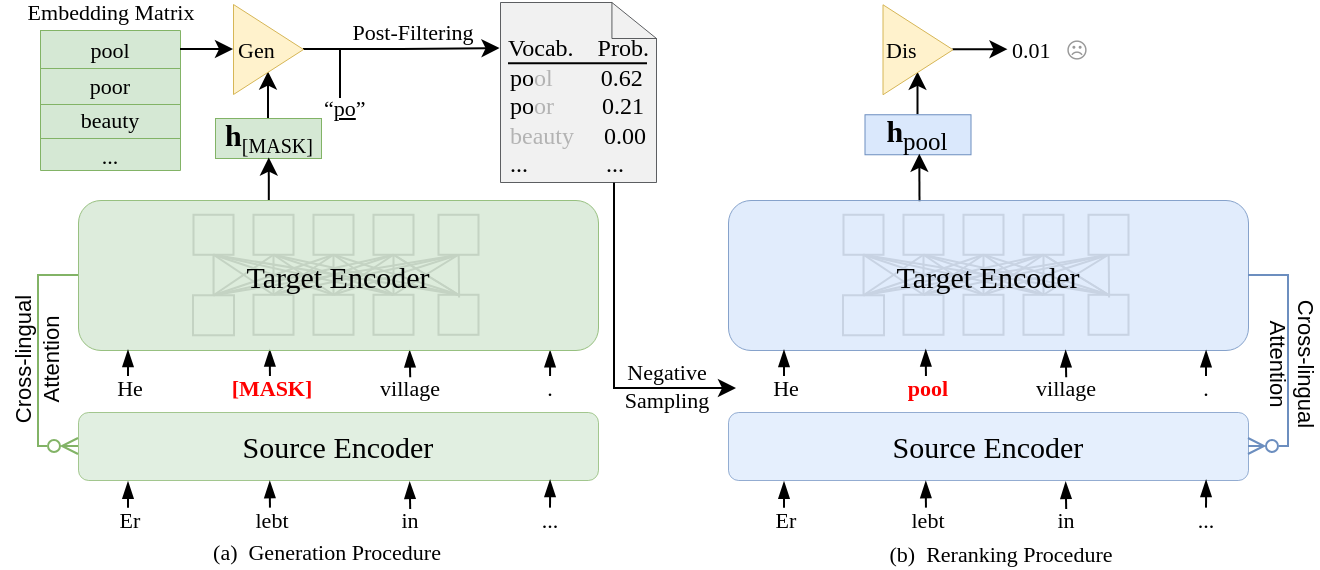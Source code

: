 <mxfile version="20.4.0" type="github">
  <diagram id="ADD6Pf1-iYHw3PYcDzVL" name="第 1 页">
    <mxGraphModel dx="1913" dy="-569" grid="1" gridSize="10" guides="1" tooltips="1" connect="1" arrows="1" fold="1" page="1" pageScale="1" pageWidth="827" pageHeight="1169" math="0" shadow="0">
      <root>
        <mxCell id="0" />
        <mxCell id="1" parent="0" />
        <mxCell id="jL-DoHjZgoJ6Cv4gA63--1" value="&lt;font style=&quot;font-size: 11px;&quot;&gt;He&lt;/font&gt;" style="rounded=0;whiteSpace=wrap;html=1;fontFamily=Times New Roman;fontSize=11;strokeColor=none;spacingBottom=-10;spacing=-10;spacingTop=-10;" vertex="1" parent="1">
          <mxGeometry x="-791" y="1360" width="50" height="12" as="geometry" />
        </mxCell>
        <mxCell id="jL-DoHjZgoJ6Cv4gA63--2" style="edgeStyle=orthogonalEdgeStyle;rounded=0;orthogonalLoop=1;jettySize=auto;html=1;entryX=0.365;entryY=0.995;entryDx=0;entryDy=0;entryPerimeter=0;fontFamily=Times New Roman;endArrow=blockThin;endFill=1;" edge="1" parent="1">
          <mxGeometry relative="1" as="geometry">
            <mxPoint x="-696" y="1367" as="sourcePoint" />
            <mxPoint x="-696.1" y="1346.76" as="targetPoint" />
          </mxGeometry>
        </mxCell>
        <mxCell id="jL-DoHjZgoJ6Cv4gA63--3" style="edgeStyle=orthogonalEdgeStyle;rounded=0;orthogonalLoop=1;jettySize=auto;html=1;entryX=0.634;entryY=1.003;entryDx=0;entryDy=0;entryPerimeter=0;exitX=0.502;exitY=0.053;exitDx=0;exitDy=0;exitPerimeter=0;fontFamily=Times New Roman;endArrow=blockThin;endFill=1;" edge="1" parent="1" source="jL-DoHjZgoJ6Cv4gA63--28">
          <mxGeometry relative="1" as="geometry">
            <mxPoint x="-626" y="1367" as="sourcePoint" />
            <mxPoint x="-626.16" y="1347.144" as="targetPoint" />
          </mxGeometry>
        </mxCell>
        <mxCell id="jL-DoHjZgoJ6Cv4gA63--4" style="edgeStyle=orthogonalEdgeStyle;rounded=0;orthogonalLoop=1;jettySize=auto;html=1;entryX=0.904;entryY=0.983;entryDx=0;entryDy=0;entryPerimeter=0;fontFamily=Times New Roman;endArrow=blockThin;endFill=1;" edge="1" parent="1">
          <mxGeometry relative="1" as="geometry">
            <mxPoint x="-556" y="1368" as="sourcePoint" />
            <mxPoint x="-555.96" y="1347.184" as="targetPoint" />
          </mxGeometry>
        </mxCell>
        <mxCell id="jL-DoHjZgoJ6Cv4gA63--5" style="edgeStyle=orthogonalEdgeStyle;rounded=0;orthogonalLoop=1;jettySize=auto;html=1;exitX=0.5;exitY=0;exitDx=0;exitDy=0;entryX=0.5;entryY=1;entryDx=0;entryDy=0;strokeWidth=1;fontSize=18;fontFamily=Times New Roman;" edge="1" parent="1" source="jL-DoHjZgoJ6Cv4gA63--6" target="jL-DoHjZgoJ6Cv4gA63--17">
          <mxGeometry relative="1" as="geometry">
            <mxPoint x="-695" y="1181" as="targetPoint" />
          </mxGeometry>
        </mxCell>
        <mxCell id="jL-DoHjZgoJ6Cv4gA63--6" value="&lt;b style=&quot;&quot;&gt;&lt;font style=&quot;font-size: 15px;&quot;&gt;h&lt;/font&gt;&lt;/b&gt;&lt;font style=&quot;font-size: 12px;&quot;&gt;&lt;sub&gt;[MASK]&lt;/sub&gt;&lt;/font&gt;" style="rounded=0;whiteSpace=wrap;html=1;fontSize=11;fillColor=#d5e8d4;strokeColor=#82b366;fontFamily=Times New Roman;strokeWidth=0.5;" vertex="1" parent="1">
          <mxGeometry x="-723.5" y="1231" width="53" height="20" as="geometry" />
        </mxCell>
        <mxCell id="jL-DoHjZgoJ6Cv4gA63--7" value="" style="shape=table;startSize=0;container=1;collapsible=0;childLayout=tableLayout;rounded=0;fillStyle=auto;strokeColor=#82b366;strokeWidth=0.5;fontSize=11;fillColor=#d5e8d4;fontFamily=Times New Roman;" vertex="1" parent="1">
          <mxGeometry x="-811" y="1187" width="70" height="70" as="geometry" />
        </mxCell>
        <mxCell id="jL-DoHjZgoJ6Cv4gA63--8" value="" style="shape=tableRow;horizontal=0;startSize=0;swimlaneHead=0;swimlaneBody=0;top=0;left=0;bottom=0;right=0;collapsible=0;dropTarget=0;fillColor=none;points=[[0,0.5],[1,0.5]];portConstraint=eastwest;rounded=0;fillStyle=auto;strokeColor=#000000;strokeWidth=1;fontSize=11;fontFamily=Times New Roman;" vertex="1" parent="jL-DoHjZgoJ6Cv4gA63--7">
          <mxGeometry width="70" height="19" as="geometry" />
        </mxCell>
        <mxCell id="jL-DoHjZgoJ6Cv4gA63--9" value="&lt;font style=&quot;font-size: 11px;&quot;&gt;pool&lt;/font&gt;" style="shape=partialRectangle;html=1;whiteSpace=wrap;connectable=0;overflow=hidden;fillColor=none;top=0;left=0;bottom=0;right=0;pointerEvents=1;rounded=0;fillStyle=auto;strokeColor=#000000;strokeWidth=1;fontSize=11;fontFamily=Times New Roman;" vertex="1" parent="jL-DoHjZgoJ6Cv4gA63--8">
          <mxGeometry width="70" height="19" as="geometry">
            <mxRectangle width="70" height="19" as="alternateBounds" />
          </mxGeometry>
        </mxCell>
        <mxCell id="jL-DoHjZgoJ6Cv4gA63--10" style="shape=tableRow;horizontal=0;startSize=0;swimlaneHead=0;swimlaneBody=0;top=0;left=0;bottom=0;right=0;collapsible=0;dropTarget=0;fillColor=none;points=[[0,0.5],[1,0.5]];portConstraint=eastwest;rounded=0;fillStyle=auto;strokeColor=#000000;strokeWidth=1;fontSize=11;fontFamily=Times New Roman;" vertex="1" parent="jL-DoHjZgoJ6Cv4gA63--7">
          <mxGeometry y="19" width="70" height="18" as="geometry" />
        </mxCell>
        <mxCell id="jL-DoHjZgoJ6Cv4gA63--11" value="poor" style="shape=partialRectangle;html=1;whiteSpace=wrap;connectable=0;overflow=hidden;fillColor=none;top=0;left=0;bottom=0;right=0;pointerEvents=1;rounded=0;fillStyle=auto;strokeColor=#000000;strokeWidth=1;fontSize=11;fontFamily=Times New Roman;" vertex="1" parent="jL-DoHjZgoJ6Cv4gA63--10">
          <mxGeometry width="70" height="18" as="geometry">
            <mxRectangle width="70" height="18" as="alternateBounds" />
          </mxGeometry>
        </mxCell>
        <mxCell id="jL-DoHjZgoJ6Cv4gA63--12" value="" style="shape=tableRow;horizontal=0;startSize=0;swimlaneHead=0;swimlaneBody=0;top=0;left=0;bottom=0;right=0;collapsible=0;dropTarget=0;fillColor=none;points=[[0,0.5],[1,0.5]];portConstraint=eastwest;rounded=0;fillStyle=auto;strokeColor=#000000;strokeWidth=1;fontSize=11;fontFamily=Times New Roman;" vertex="1" parent="jL-DoHjZgoJ6Cv4gA63--7">
          <mxGeometry y="37" width="70" height="17" as="geometry" />
        </mxCell>
        <mxCell id="jL-DoHjZgoJ6Cv4gA63--13" value="beauty" style="shape=partialRectangle;html=1;whiteSpace=wrap;connectable=0;overflow=hidden;fillColor=none;top=0;left=0;bottom=0;right=0;pointerEvents=1;rounded=0;fillStyle=auto;strokeColor=#000000;strokeWidth=0.5;fontSize=11;fontFamily=Times New Roman;verticalAlign=bottom;" vertex="1" parent="jL-DoHjZgoJ6Cv4gA63--12">
          <mxGeometry width="70" height="17" as="geometry">
            <mxRectangle width="70" height="17" as="alternateBounds" />
          </mxGeometry>
        </mxCell>
        <mxCell id="jL-DoHjZgoJ6Cv4gA63--14" value="" style="shape=tableRow;horizontal=0;startSize=0;swimlaneHead=0;swimlaneBody=0;top=0;left=0;bottom=0;right=0;collapsible=0;dropTarget=0;fillColor=none;points=[[0,0.5],[1,0.5]];portConstraint=eastwest;rounded=0;fillStyle=auto;strokeColor=#000000;strokeWidth=1;fontSize=11;fontFamily=Times New Roman;" vertex="1" parent="jL-DoHjZgoJ6Cv4gA63--7">
          <mxGeometry y="54" width="70" height="16" as="geometry" />
        </mxCell>
        <mxCell id="jL-DoHjZgoJ6Cv4gA63--15" value="..." style="shape=partialRectangle;html=1;whiteSpace=wrap;connectable=0;overflow=hidden;fillColor=none;top=0;left=0;bottom=0;right=0;pointerEvents=1;rounded=0;fillStyle=auto;strokeColor=#000000;strokeWidth=1;fontSize=11;fontFamily=Times New Roman;" vertex="1" parent="jL-DoHjZgoJ6Cv4gA63--14">
          <mxGeometry width="70" height="16" as="geometry">
            <mxRectangle width="70" height="16" as="alternateBounds" />
          </mxGeometry>
        </mxCell>
        <mxCell id="jL-DoHjZgoJ6Cv4gA63--16" style="edgeStyle=orthogonalEdgeStyle;rounded=0;orthogonalLoop=1;jettySize=auto;html=1;strokeColor=#000000;strokeWidth=1;fontFamily=Times New Roman;fontSize=12;fontColor=#EA6B66;exitX=1;exitY=0.5;exitDx=0;exitDy=0;entryX=-0.003;entryY=0.256;entryDx=0;entryDy=0;entryPerimeter=0;" edge="1" parent="1" source="jL-DoHjZgoJ6Cv4gA63--17" target="jL-DoHjZgoJ6Cv4gA63--127">
          <mxGeometry relative="1" as="geometry">
            <mxPoint x="-651.72" y="1193.082" as="targetPoint" />
            <mxPoint x="-679.519" y="1197.512" as="sourcePoint" />
          </mxGeometry>
        </mxCell>
        <mxCell id="jL-DoHjZgoJ6Cv4gA63--17" value="Gen" style="triangle;whiteSpace=wrap;html=1;rounded=0;labelBackgroundColor=none;fillStyle=auto;strokeColor=#d6b656;strokeWidth=0.5;fontSize=11;fillColor=#fff2cc;align=left;fontFamily=Times New Roman;" vertex="1" parent="1">
          <mxGeometry x="-714.5" y="1174" width="35" height="45" as="geometry" />
        </mxCell>
        <mxCell id="jL-DoHjZgoJ6Cv4gA63--18" style="edgeStyle=orthogonalEdgeStyle;rounded=0;orthogonalLoop=1;jettySize=auto;html=1;entryX=0;entryY=0.5;entryDx=0;entryDy=0;strokeColor=#000000;strokeWidth=1;fontFamily=Times New Roman;fontSize=12;fontColor=#EA6B66;" edge="1" parent="1" source="jL-DoHjZgoJ6Cv4gA63--8" target="jL-DoHjZgoJ6Cv4gA63--17">
          <mxGeometry relative="1" as="geometry" />
        </mxCell>
        <mxCell id="jL-DoHjZgoJ6Cv4gA63--19" style="edgeStyle=orthogonalEdgeStyle;rounded=0;orthogonalLoop=1;jettySize=auto;html=1;exitX=0.5;exitY=0;exitDx=0;exitDy=0;entryX=0.5;entryY=1;entryDx=0;entryDy=0;strokeWidth=1;fontSize=18;fontFamily=Times New Roman;" edge="1" parent="1" source="jL-DoHjZgoJ6Cv4gA63--20" target="jL-DoHjZgoJ6Cv4gA63--23">
          <mxGeometry relative="1" as="geometry">
            <mxPoint x="-372.25" y="1177.13" as="targetPoint" />
          </mxGeometry>
        </mxCell>
        <mxCell id="jL-DoHjZgoJ6Cv4gA63--20" value="&lt;font style=&quot;font-size: 15px;&quot;&gt;&lt;b&gt;h&lt;/b&gt;&lt;sub style=&quot;&quot;&gt;pool&lt;/sub&gt;&lt;/font&gt;" style="rounded=0;whiteSpace=wrap;html=1;fontSize=11;fillColor=#dae8fc;strokeColor=#6c8ebf;fontFamily=Times New Roman;strokeWidth=0.5;" vertex="1" parent="1">
          <mxGeometry x="-398.75" y="1229.13" width="53" height="20" as="geometry" />
        </mxCell>
        <mxCell id="jL-DoHjZgoJ6Cv4gA63--21" style="edgeStyle=orthogonalEdgeStyle;rounded=0;orthogonalLoop=1;jettySize=auto;html=1;entryX=0.297;entryY=0.993;entryDx=0;entryDy=0;entryPerimeter=0;strokeColor=#000000;strokeWidth=1;fontFamily=Times New Roman;fontSize=12;fontColor=#EA6B66;exitX=0.5;exitY=0;exitDx=0;exitDy=0;" edge="1" parent="1">
          <mxGeometry relative="1" as="geometry">
            <mxPoint x="-371.25" y="1272.88" as="sourcePoint" />
            <mxPoint x="-371.35" y="1248.884" as="targetPoint" />
          </mxGeometry>
        </mxCell>
        <mxCell id="jL-DoHjZgoJ6Cv4gA63--22" style="edgeStyle=orthogonalEdgeStyle;rounded=0;orthogonalLoop=1;jettySize=auto;html=1;strokeColor=#000000;strokeWidth=1;fontFamily=Times New Roman;fontSize=11;fontColor=#000000;" edge="1" parent="1" source="jL-DoHjZgoJ6Cv4gA63--23" target="jL-DoHjZgoJ6Cv4gA63--24">
          <mxGeometry relative="1" as="geometry" />
        </mxCell>
        <mxCell id="jL-DoHjZgoJ6Cv4gA63--23" value="Dis" style="triangle;whiteSpace=wrap;html=1;rounded=0;labelBackgroundColor=none;fillStyle=auto;strokeColor=#d6b656;strokeWidth=0.5;fontSize=11;fillColor=#fff2cc;align=left;fontFamily=Times New Roman;" vertex="1" parent="1">
          <mxGeometry x="-389.75" y="1174.13" width="35" height="45" as="geometry" />
        </mxCell>
        <mxCell id="jL-DoHjZgoJ6Cv4gA63--24" value="0.01" style="text;html=1;align=left;verticalAlign=middle;resizable=0;points=[];autosize=1;strokeColor=none;fillColor=none;fontSize=11;fontFamily=Times New Roman;fontColor=#000000;" vertex="1" parent="1">
          <mxGeometry x="-327.25" y="1181.63" width="40" height="30" as="geometry" />
        </mxCell>
        <mxCell id="jL-DoHjZgoJ6Cv4gA63--25" value="&lt;span style=&quot;font-size: 11px;&quot;&gt;☹️&lt;/span&gt;" style="text;html=1;align=center;verticalAlign=middle;resizable=0;points=[];autosize=1;strokeColor=none;fillColor=none;fontSize=18;fontColor=#999999;fontFamily=Times New Roman;" vertex="1" parent="1">
          <mxGeometry x="-313.25" y="1174.63" width="40" height="40" as="geometry" />
        </mxCell>
        <mxCell id="jL-DoHjZgoJ6Cv4gA63--26" value="" style="group;fontFamily=Times New Roman;" vertex="1" connectable="0" parent="1">
          <mxGeometry x="-792" y="1350.82" width="260" height="75" as="geometry" />
        </mxCell>
        <mxCell id="jL-DoHjZgoJ6Cv4gA63--27" value="&lt;font color=&quot;#ff0000&quot; style=&quot;font-size: 11px;&quot;&gt;[MASK]&lt;/font&gt;" style="rounded=0;whiteSpace=wrap;html=1;fontFamily=Times New Roman;fontSize=11;strokeColor=none;spacingBottom=-10;spacing=-10;spacingTop=-10;fontStyle=1" vertex="1" parent="1">
          <mxGeometry x="-720.5" y="1360" width="50" height="12" as="geometry" />
        </mxCell>
        <mxCell id="jL-DoHjZgoJ6Cv4gA63--28" value="&lt;font style=&quot;font-size: 11px;&quot;&gt;village&lt;/font&gt;" style="rounded=0;whiteSpace=wrap;html=1;fontFamily=Times New Roman;fontSize=11;strokeColor=none;spacingBottom=-10;spacing=-10;spacingTop=-10;fillColor=none;" vertex="1" parent="1">
          <mxGeometry x="-651" y="1360" width="50" height="12" as="geometry" />
        </mxCell>
        <mxCell id="jL-DoHjZgoJ6Cv4gA63--29" value="&lt;font style=&quot;font-size: 11px;&quot;&gt;.&lt;/font&gt;" style="rounded=0;whiteSpace=wrap;html=1;fontFamily=Times New Roman;fontSize=11;strokeColor=none;spacingBottom=-10;spacing=-10;spacingTop=-10;" vertex="1" parent="1">
          <mxGeometry x="-581" y="1360" width="50" height="12" as="geometry" />
        </mxCell>
        <mxCell id="jL-DoHjZgoJ6Cv4gA63--30" value="" style="group;fontFamily=Times New Roman;" vertex="1" connectable="0" parent="1">
          <mxGeometry x="-792" y="1272" width="260" height="94" as="geometry" />
        </mxCell>
        <mxCell id="jL-DoHjZgoJ6Cv4gA63--31" value="" style="group;fontFamily=Times New Roman;" vertex="1" connectable="0" parent="jL-DoHjZgoJ6Cv4gA63--30">
          <mxGeometry x="57.5" y="7.38" width="201.38" height="67.62" as="geometry" />
        </mxCell>
        <mxCell id="jL-DoHjZgoJ6Cv4gA63--32" value="" style="group;rotation=-90;fontFamily=Times New Roman;" vertex="1" connectable="0" parent="jL-DoHjZgoJ6Cv4gA63--31">
          <mxGeometry x="25.25" y="-25" width="60" height="110.5" as="geometry" />
        </mxCell>
        <mxCell id="jL-DoHjZgoJ6Cv4gA63--33" value="" style="rounded=0;whiteSpace=wrap;html=1;fontFamily=Times New Roman;fontSize=2;strokeColor=#808080;rotation=-90;" vertex="1" parent="jL-DoHjZgoJ6Cv4gA63--32">
          <mxGeometry x="-25" y="65" width="20" height="20.5" as="geometry" />
        </mxCell>
        <mxCell id="jL-DoHjZgoJ6Cv4gA63--34" style="edgeStyle=none;rounded=0;orthogonalLoop=1;jettySize=auto;html=1;exitX=1;exitY=0.5;exitDx=0;exitDy=0;fontFamily=Times New Roman;fontSize=2;endArrow=none;endFill=0;strokeColor=#808080;" edge="1" parent="jL-DoHjZgoJ6Cv4gA63--32" source="jL-DoHjZgoJ6Cv4gA63--35">
          <mxGeometry relative="1" as="geometry">
            <mxPoint x="45" y="45" as="targetPoint" />
          </mxGeometry>
        </mxCell>
        <mxCell id="jL-DoHjZgoJ6Cv4gA63--35" value="" style="rounded=0;whiteSpace=wrap;html=1;fontFamily=Times New Roman;fontSize=2;strokeColor=#808080;rotation=-90;" vertex="1" parent="jL-DoHjZgoJ6Cv4gA63--32">
          <mxGeometry x="5" y="65" width="20" height="20" as="geometry" />
        </mxCell>
        <mxCell id="jL-DoHjZgoJ6Cv4gA63--36" value="" style="rounded=0;whiteSpace=wrap;html=1;fontFamily=Times New Roman;fontSize=2;strokeColor=#808080;rotation=-90;" vertex="1" parent="jL-DoHjZgoJ6Cv4gA63--32">
          <mxGeometry x="35" y="65" width="20" height="20" as="geometry" />
        </mxCell>
        <mxCell id="jL-DoHjZgoJ6Cv4gA63--37" value="" style="rounded=0;whiteSpace=wrap;html=1;fontFamily=Times New Roman;fontSize=2;strokeColor=#808080;rotation=-90;" vertex="1" parent="jL-DoHjZgoJ6Cv4gA63--32">
          <mxGeometry x="65" y="65" width="20" height="20" as="geometry" />
        </mxCell>
        <mxCell id="jL-DoHjZgoJ6Cv4gA63--38" value="" style="rounded=0;whiteSpace=wrap;html=1;fontFamily=Times New Roman;fontSize=2;strokeColor=#808080;rotation=-90;" vertex="1" parent="jL-DoHjZgoJ6Cv4gA63--32">
          <mxGeometry x="-25" y="25" width="20" height="20" as="geometry" />
        </mxCell>
        <mxCell id="jL-DoHjZgoJ6Cv4gA63--39" style="edgeStyle=orthogonalEdgeStyle;rounded=0;orthogonalLoop=1;jettySize=auto;html=1;entryX=0;entryY=0.5;entryDx=0;entryDy=0;fontFamily=Times New Roman;fontSize=2;endArrow=none;endFill=0;strokeColor=#808080;" edge="1" parent="jL-DoHjZgoJ6Cv4gA63--32" source="jL-DoHjZgoJ6Cv4gA63--33" target="jL-DoHjZgoJ6Cv4gA63--38">
          <mxGeometry relative="1" as="geometry" />
        </mxCell>
        <mxCell id="jL-DoHjZgoJ6Cv4gA63--40" style="edgeStyle=none;rounded=0;orthogonalLoop=1;jettySize=auto;html=1;exitX=1;exitY=0.5;exitDx=0;exitDy=0;entryX=0;entryY=0.5;entryDx=0;entryDy=0;fontFamily=Times New Roman;fontSize=2;endArrow=none;endFill=0;strokeColor=#808080;" edge="1" parent="jL-DoHjZgoJ6Cv4gA63--32" source="jL-DoHjZgoJ6Cv4gA63--35" target="jL-DoHjZgoJ6Cv4gA63--38">
          <mxGeometry relative="1" as="geometry" />
        </mxCell>
        <mxCell id="jL-DoHjZgoJ6Cv4gA63--41" style="edgeStyle=none;rounded=0;orthogonalLoop=1;jettySize=auto;html=1;exitX=1;exitY=0.5;exitDx=0;exitDy=0;entryX=0;entryY=0.5;entryDx=0;entryDy=0;fontFamily=Times New Roman;fontSize=2;endArrow=none;endFill=0;strokeColor=#808080;" edge="1" parent="jL-DoHjZgoJ6Cv4gA63--32" source="jL-DoHjZgoJ6Cv4gA63--36" target="jL-DoHjZgoJ6Cv4gA63--38">
          <mxGeometry relative="1" as="geometry" />
        </mxCell>
        <mxCell id="jL-DoHjZgoJ6Cv4gA63--42" style="edgeStyle=none;rounded=0;orthogonalLoop=1;jettySize=auto;html=1;exitX=1;exitY=0.5;exitDx=0;exitDy=0;entryX=0;entryY=0.5;entryDx=0;entryDy=0;fontFamily=Times New Roman;fontSize=2;endArrow=none;endFill=0;strokeColor=#808080;" edge="1" parent="jL-DoHjZgoJ6Cv4gA63--32" source="jL-DoHjZgoJ6Cv4gA63--37" target="jL-DoHjZgoJ6Cv4gA63--38">
          <mxGeometry relative="1" as="geometry" />
        </mxCell>
        <mxCell id="jL-DoHjZgoJ6Cv4gA63--43" value="" style="rounded=0;whiteSpace=wrap;html=1;fontFamily=Times New Roman;fontSize=2;strokeColor=#808080;rotation=-90;" vertex="1" parent="jL-DoHjZgoJ6Cv4gA63--32">
          <mxGeometry x="5" y="25" width="20" height="20" as="geometry" />
        </mxCell>
        <mxCell id="jL-DoHjZgoJ6Cv4gA63--44" style="edgeStyle=none;rounded=0;orthogonalLoop=1;jettySize=auto;html=1;entryX=0;entryY=0.5;entryDx=0;entryDy=0;fontFamily=Times New Roman;fontSize=2;endArrow=none;endFill=0;exitX=1;exitY=0.5;exitDx=0;exitDy=0;strokeColor=#808080;" edge="1" parent="jL-DoHjZgoJ6Cv4gA63--32" source="jL-DoHjZgoJ6Cv4gA63--33" target="jL-DoHjZgoJ6Cv4gA63--43">
          <mxGeometry relative="1" as="geometry" />
        </mxCell>
        <mxCell id="jL-DoHjZgoJ6Cv4gA63--45" style="edgeStyle=none;rounded=0;orthogonalLoop=1;jettySize=auto;html=1;exitX=1;exitY=0.5;exitDx=0;exitDy=0;entryX=0;entryY=0.5;entryDx=0;entryDy=0;fontFamily=Times New Roman;fontSize=2;endArrow=none;endFill=0;strokeColor=#808080;" edge="1" parent="jL-DoHjZgoJ6Cv4gA63--32" source="jL-DoHjZgoJ6Cv4gA63--35" target="jL-DoHjZgoJ6Cv4gA63--43">
          <mxGeometry relative="1" as="geometry" />
        </mxCell>
        <mxCell id="jL-DoHjZgoJ6Cv4gA63--46" style="edgeStyle=none;rounded=0;orthogonalLoop=1;jettySize=auto;html=1;exitX=1;exitY=0.5;exitDx=0;exitDy=0;entryX=0;entryY=0.5;entryDx=0;entryDy=0;fontFamily=Times New Roman;fontSize=2;endArrow=none;endFill=0;strokeColor=#808080;" edge="1" parent="jL-DoHjZgoJ6Cv4gA63--32" source="jL-DoHjZgoJ6Cv4gA63--36" target="jL-DoHjZgoJ6Cv4gA63--43">
          <mxGeometry relative="1" as="geometry" />
        </mxCell>
        <mxCell id="jL-DoHjZgoJ6Cv4gA63--47" style="edgeStyle=none;rounded=0;orthogonalLoop=1;jettySize=auto;html=1;exitX=1;exitY=0.5;exitDx=0;exitDy=0;entryX=0;entryY=0.5;entryDx=0;entryDy=0;fontFamily=Times New Roman;fontSize=2;endArrow=none;endFill=0;strokeColor=#808080;" edge="1" parent="jL-DoHjZgoJ6Cv4gA63--32" source="jL-DoHjZgoJ6Cv4gA63--37" target="jL-DoHjZgoJ6Cv4gA63--43">
          <mxGeometry relative="1" as="geometry" />
        </mxCell>
        <mxCell id="jL-DoHjZgoJ6Cv4gA63--48" value="" style="rounded=0;whiteSpace=wrap;html=1;fontFamily=Times New Roman;fontSize=2;strokeColor=#808080;rotation=-90;" vertex="1" parent="jL-DoHjZgoJ6Cv4gA63--32">
          <mxGeometry x="35" y="25" width="20" height="20" as="geometry" />
        </mxCell>
        <mxCell id="jL-DoHjZgoJ6Cv4gA63--49" style="edgeStyle=none;rounded=0;orthogonalLoop=1;jettySize=auto;html=1;entryX=0;entryY=0.5;entryDx=0;entryDy=0;fontFamily=Times New Roman;fontSize=2;endArrow=none;endFill=0;exitX=1;exitY=0.5;exitDx=0;exitDy=0;strokeColor=#808080;" edge="1" parent="jL-DoHjZgoJ6Cv4gA63--32" source="jL-DoHjZgoJ6Cv4gA63--33" target="jL-DoHjZgoJ6Cv4gA63--48">
          <mxGeometry relative="1" as="geometry" />
        </mxCell>
        <mxCell id="jL-DoHjZgoJ6Cv4gA63--50" style="edgeStyle=none;rounded=0;orthogonalLoop=1;jettySize=auto;html=1;exitX=1;exitY=0.5;exitDx=0;exitDy=0;entryX=0;entryY=0.5;entryDx=0;entryDy=0;fontFamily=Times New Roman;fontSize=2;endArrow=none;endFill=0;strokeColor=#808080;" edge="1" parent="jL-DoHjZgoJ6Cv4gA63--32" source="jL-DoHjZgoJ6Cv4gA63--36" target="jL-DoHjZgoJ6Cv4gA63--48">
          <mxGeometry relative="1" as="geometry" />
        </mxCell>
        <mxCell id="jL-DoHjZgoJ6Cv4gA63--51" style="edgeStyle=none;rounded=0;orthogonalLoop=1;jettySize=auto;html=1;exitX=1;exitY=0.5;exitDx=0;exitDy=0;entryX=0;entryY=0.5;entryDx=0;entryDy=0;fontFamily=Times New Roman;fontSize=2;endArrow=none;endFill=0;strokeColor=#808080;" edge="1" parent="jL-DoHjZgoJ6Cv4gA63--32" source="jL-DoHjZgoJ6Cv4gA63--37" target="jL-DoHjZgoJ6Cv4gA63--48">
          <mxGeometry relative="1" as="geometry" />
        </mxCell>
        <mxCell id="jL-DoHjZgoJ6Cv4gA63--52" value="" style="rounded=0;whiteSpace=wrap;html=1;fontFamily=Times New Roman;fontSize=2;strokeColor=#808080;rotation=-90;" vertex="1" parent="jL-DoHjZgoJ6Cv4gA63--32">
          <mxGeometry x="65" y="25" width="20" height="20" as="geometry" />
        </mxCell>
        <mxCell id="jL-DoHjZgoJ6Cv4gA63--53" style="edgeStyle=none;rounded=0;orthogonalLoop=1;jettySize=auto;html=1;entryX=0;entryY=0.5;entryDx=0;entryDy=0;fontFamily=Times New Roman;fontSize=2;endArrow=none;endFill=0;exitX=1;exitY=0.5;exitDx=0;exitDy=0;strokeColor=#808080;" edge="1" parent="jL-DoHjZgoJ6Cv4gA63--32" source="jL-DoHjZgoJ6Cv4gA63--33" target="jL-DoHjZgoJ6Cv4gA63--52">
          <mxGeometry relative="1" as="geometry" />
        </mxCell>
        <mxCell id="jL-DoHjZgoJ6Cv4gA63--54" style="edgeStyle=none;rounded=0;orthogonalLoop=1;jettySize=auto;html=1;exitX=1;exitY=0.5;exitDx=0;exitDy=0;entryX=0;entryY=0.5;entryDx=0;entryDy=0;fontFamily=Times New Roman;fontSize=2;endArrow=none;endFill=0;strokeColor=#808080;" edge="1" parent="jL-DoHjZgoJ6Cv4gA63--32" source="jL-DoHjZgoJ6Cv4gA63--35" target="jL-DoHjZgoJ6Cv4gA63--52">
          <mxGeometry relative="1" as="geometry" />
        </mxCell>
        <mxCell id="jL-DoHjZgoJ6Cv4gA63--55" style="edgeStyle=none;rounded=0;orthogonalLoop=1;jettySize=auto;html=1;exitX=1;exitY=0.5;exitDx=0;exitDy=0;entryX=0;entryY=0.5;entryDx=0;entryDy=0;fontFamily=Times New Roman;fontSize=2;endArrow=none;endFill=0;strokeColor=#808080;" edge="1" parent="jL-DoHjZgoJ6Cv4gA63--32" source="jL-DoHjZgoJ6Cv4gA63--36" target="jL-DoHjZgoJ6Cv4gA63--52">
          <mxGeometry relative="1" as="geometry" />
        </mxCell>
        <mxCell id="jL-DoHjZgoJ6Cv4gA63--56" style="edgeStyle=none;rounded=0;orthogonalLoop=1;jettySize=auto;html=1;exitX=1;exitY=0.5;exitDx=0;exitDy=0;entryX=0;entryY=0.5;entryDx=0;entryDy=0;fontFamily=Times New Roman;fontSize=2;endArrow=none;endFill=0;strokeColor=#808080;" edge="1" parent="jL-DoHjZgoJ6Cv4gA63--32" source="jL-DoHjZgoJ6Cv4gA63--37" target="jL-DoHjZgoJ6Cv4gA63--52">
          <mxGeometry relative="1" as="geometry" />
        </mxCell>
        <mxCell id="jL-DoHjZgoJ6Cv4gA63--57" style="edgeStyle=none;rounded=0;orthogonalLoop=1;jettySize=auto;html=1;entryX=1;entryY=0.5;entryDx=0;entryDy=0;fontFamily=Times New Roman;fontSize=2;endArrow=none;endFill=0;strokeColor=#808080;" edge="1" parent="jL-DoHjZgoJ6Cv4gA63--32" source="jL-DoHjZgoJ6Cv4gA63--33" target="jL-DoHjZgoJ6Cv4gA63--33">
          <mxGeometry relative="1" as="geometry" />
        </mxCell>
        <mxCell id="jL-DoHjZgoJ6Cv4gA63--58" style="edgeStyle=none;rounded=0;orthogonalLoop=1;jettySize=auto;html=1;exitX=0;exitY=0.5;exitDx=0;exitDy=0;entryX=1;entryY=0.5;entryDx=0;entryDy=0;strokeColor=#808080;fontSize=1;fontColor=#999999;endArrow=none;endFill=0;fontFamily=Times New Roman;" edge="1" parent="jL-DoHjZgoJ6Cv4gA63--31" source="jL-DoHjZgoJ6Cv4gA63--62" target="jL-DoHjZgoJ6Cv4gA63--37">
          <mxGeometry relative="1" as="geometry" />
        </mxCell>
        <mxCell id="jL-DoHjZgoJ6Cv4gA63--59" style="edgeStyle=none;rounded=0;orthogonalLoop=1;jettySize=auto;html=1;exitX=0;exitY=0.5;exitDx=0;exitDy=0;entryX=1;entryY=0.5;entryDx=0;entryDy=0;strokeColor=#808080;fontSize=1;fontColor=#999999;endArrow=none;endFill=0;fontFamily=Times New Roman;" edge="1" parent="jL-DoHjZgoJ6Cv4gA63--31" source="jL-DoHjZgoJ6Cv4gA63--62" target="jL-DoHjZgoJ6Cv4gA63--36">
          <mxGeometry relative="1" as="geometry" />
        </mxCell>
        <mxCell id="jL-DoHjZgoJ6Cv4gA63--60" style="edgeStyle=none;rounded=0;orthogonalLoop=1;jettySize=auto;html=1;entryX=1;entryY=0.5;entryDx=0;entryDy=0;strokeColor=#808080;fontSize=1;fontColor=#999999;endArrow=none;endFill=0;exitX=0;exitY=0.5;exitDx=0;exitDy=0;fontFamily=Times New Roman;" edge="1" parent="jL-DoHjZgoJ6Cv4gA63--31" source="jL-DoHjZgoJ6Cv4gA63--62" target="jL-DoHjZgoJ6Cv4gA63--35">
          <mxGeometry relative="1" as="geometry" />
        </mxCell>
        <mxCell id="jL-DoHjZgoJ6Cv4gA63--61" style="edgeStyle=none;rounded=0;orthogonalLoop=1;jettySize=auto;html=1;entryX=1;entryY=0.5;entryDx=0;entryDy=0;strokeColor=#808080;fontSize=1;fontColor=#999999;endArrow=none;endFill=0;exitX=0;exitY=0.5;exitDx=0;exitDy=0;fontFamily=Times New Roman;" edge="1" parent="jL-DoHjZgoJ6Cv4gA63--31" source="jL-DoHjZgoJ6Cv4gA63--62" target="jL-DoHjZgoJ6Cv4gA63--33">
          <mxGeometry relative="1" as="geometry" />
        </mxCell>
        <mxCell id="jL-DoHjZgoJ6Cv4gA63--62" value="" style="rounded=0;whiteSpace=wrap;html=1;fontFamily=Times New Roman;fontSize=2;strokeColor=#808080;rotation=-90;" vertex="1" parent="jL-DoHjZgoJ6Cv4gA63--31">
          <mxGeometry x="122.75" width="20" height="20" as="geometry" />
        </mxCell>
        <mxCell id="jL-DoHjZgoJ6Cv4gA63--63" value="" style="rounded=0;whiteSpace=wrap;html=1;fontFamily=Times New Roman;fontSize=2;strokeColor=#808080;rotation=-90;" vertex="1" parent="jL-DoHjZgoJ6Cv4gA63--31">
          <mxGeometry x="122.75" y="40" width="20" height="20" as="geometry" />
        </mxCell>
        <mxCell id="jL-DoHjZgoJ6Cv4gA63--64" style="rounded=0;orthogonalLoop=1;jettySize=auto;html=1;strokeColor=#808080;fontSize=1;fontColor=#999999;entryX=1;entryY=0.5;entryDx=0;entryDy=0;exitX=0;exitY=0.5;exitDx=0;exitDy=0;endArrow=none;endFill=0;fontFamily=Times New Roman;" edge="1" parent="jL-DoHjZgoJ6Cv4gA63--31" source="jL-DoHjZgoJ6Cv4gA63--52" target="jL-DoHjZgoJ6Cv4gA63--63">
          <mxGeometry relative="1" as="geometry">
            <mxPoint x="127.25" y="38" as="targetPoint" />
          </mxGeometry>
        </mxCell>
        <mxCell id="jL-DoHjZgoJ6Cv4gA63--65" style="edgeStyle=none;rounded=0;orthogonalLoop=1;jettySize=auto;html=1;entryX=1;entryY=0.5;entryDx=0;entryDy=0;strokeColor=#808080;fontSize=1;fontColor=#999999;endArrow=none;endFill=0;exitX=0;exitY=0.5;exitDx=0;exitDy=0;fontFamily=Times New Roman;" edge="1" parent="jL-DoHjZgoJ6Cv4gA63--31" source="jL-DoHjZgoJ6Cv4gA63--38" target="jL-DoHjZgoJ6Cv4gA63--63">
          <mxGeometry relative="1" as="geometry">
            <mxPoint x="37.25" y="-2" as="sourcePoint" />
          </mxGeometry>
        </mxCell>
        <mxCell id="jL-DoHjZgoJ6Cv4gA63--66" style="edgeStyle=none;rounded=0;orthogonalLoop=1;jettySize=auto;html=1;entryX=1;entryY=0.5;entryDx=0;entryDy=0;strokeColor=#808080;fontSize=1;fontColor=#999999;endArrow=none;endFill=0;exitX=0;exitY=0.5;exitDx=0;exitDy=0;fontFamily=Times New Roman;" edge="1" parent="jL-DoHjZgoJ6Cv4gA63--31" source="jL-DoHjZgoJ6Cv4gA63--43" target="jL-DoHjZgoJ6Cv4gA63--63">
          <mxGeometry relative="1" as="geometry" />
        </mxCell>
        <mxCell id="jL-DoHjZgoJ6Cv4gA63--67" style="edgeStyle=none;rounded=0;orthogonalLoop=1;jettySize=auto;html=1;entryX=1;entryY=0.5;entryDx=0;entryDy=0;strokeColor=#808080;fontSize=1;fontColor=#999999;endArrow=none;endFill=0;exitX=0;exitY=0.5;exitDx=0;exitDy=0;fontFamily=Times New Roman;" edge="1" parent="jL-DoHjZgoJ6Cv4gA63--31" source="jL-DoHjZgoJ6Cv4gA63--48" target="jL-DoHjZgoJ6Cv4gA63--63">
          <mxGeometry relative="1" as="geometry" />
        </mxCell>
        <mxCell id="jL-DoHjZgoJ6Cv4gA63--68" style="edgeStyle=none;rounded=0;orthogonalLoop=1;jettySize=auto;html=1;entryX=0.93;entryY=0.515;entryDx=0;entryDy=0;entryPerimeter=0;strokeColor=#808080;fontSize=1;fontColor=#999999;endArrow=none;endFill=0;fontFamily=Times New Roman;" edge="1" parent="jL-DoHjZgoJ6Cv4gA63--31" source="jL-DoHjZgoJ6Cv4gA63--62" target="jL-DoHjZgoJ6Cv4gA63--63">
          <mxGeometry relative="1" as="geometry" />
        </mxCell>
        <mxCell id="jL-DoHjZgoJ6Cv4gA63--69" style="edgeStyle=none;rounded=0;orthogonalLoop=1;jettySize=auto;html=1;entryX=1;entryY=0.5;entryDx=0;entryDy=0;strokeColor=#808080;fontSize=1;fontColor=#999999;endArrow=none;endFill=0;exitX=0;exitY=0.5;exitDx=0;exitDy=0;fontFamily=Times New Roman;" edge="1" parent="jL-DoHjZgoJ6Cv4gA63--31" source="jL-DoHjZgoJ6Cv4gA63--52" target="jL-DoHjZgoJ6Cv4gA63--63">
          <mxGeometry relative="1" as="geometry" />
        </mxCell>
        <mxCell id="jL-DoHjZgoJ6Cv4gA63--70" value="Target Encoder" style="rounded=1;whiteSpace=wrap;html=1;fontSize=15;fillColor=#d5e8d4;strokeColor=#82b366;strokeWidth=0.5;fillStyle=auto;fontFamily=Times New Roman;opacity=80;" vertex="1" parent="jL-DoHjZgoJ6Cv4gA63--30">
          <mxGeometry width="260" height="75" as="geometry" />
        </mxCell>
        <mxCell id="jL-DoHjZgoJ6Cv4gA63--71" style="edgeStyle=orthogonalEdgeStyle;rounded=0;orthogonalLoop=1;jettySize=auto;html=1;entryX=0.365;entryY=0.995;entryDx=0;entryDy=0;entryPerimeter=0;fontFamily=Times New Roman;endArrow=blockThin;endFill=1;" edge="1" parent="jL-DoHjZgoJ6Cv4gA63--30">
          <mxGeometry relative="1" as="geometry">
            <mxPoint x="25" y="88" as="sourcePoint" />
            <mxPoint x="25.0" y="75.0" as="targetPoint" />
          </mxGeometry>
        </mxCell>
        <mxCell id="jL-DoHjZgoJ6Cv4gA63--72" style="edgeStyle=orthogonalEdgeStyle;rounded=0;orthogonalLoop=1;jettySize=auto;html=1;entryX=0.365;entryY=0.995;entryDx=0;entryDy=0;entryPerimeter=0;fontFamily=Times New Roman;exitX=0.367;exitY=0;exitDx=0;exitDy=0;exitPerimeter=0;" edge="1" parent="1" source="jL-DoHjZgoJ6Cv4gA63--70">
          <mxGeometry relative="1" as="geometry">
            <mxPoint x="-696.53" y="1270.99" as="sourcePoint" />
            <mxPoint x="-696.63" y="1250.75" as="targetPoint" />
          </mxGeometry>
        </mxCell>
        <mxCell id="jL-DoHjZgoJ6Cv4gA63--73" value="" style="group;fontFamily=Times New Roman;" vertex="1" connectable="0" parent="1">
          <mxGeometry x="-475" y="1362.82" width="260" height="75" as="geometry" />
        </mxCell>
        <mxCell id="jL-DoHjZgoJ6Cv4gA63--74" value="" style="group;fontFamily=Times New Roman;" vertex="1" connectable="0" parent="1">
          <mxGeometry x="-467" y="1272" width="260" height="75" as="geometry" />
        </mxCell>
        <mxCell id="jL-DoHjZgoJ6Cv4gA63--75" value="" style="group;fontFamily=Times New Roman;" vertex="1" connectable="0" parent="jL-DoHjZgoJ6Cv4gA63--74">
          <mxGeometry x="57.5" y="7.38" width="201.38" height="67.62" as="geometry" />
        </mxCell>
        <mxCell id="jL-DoHjZgoJ6Cv4gA63--76" value="" style="group;rotation=-90;fontFamily=Times New Roman;" vertex="1" connectable="0" parent="jL-DoHjZgoJ6Cv4gA63--75">
          <mxGeometry x="25.25" y="-25" width="60" height="110.5" as="geometry" />
        </mxCell>
        <mxCell id="jL-DoHjZgoJ6Cv4gA63--77" value="" style="rounded=0;whiteSpace=wrap;html=1;fontFamily=Times New Roman;fontSize=2;strokeColor=#808080;rotation=-90;" vertex="1" parent="jL-DoHjZgoJ6Cv4gA63--76">
          <mxGeometry x="-25" y="65" width="20" height="20.5" as="geometry" />
        </mxCell>
        <mxCell id="jL-DoHjZgoJ6Cv4gA63--78" style="edgeStyle=none;rounded=0;orthogonalLoop=1;jettySize=auto;html=1;exitX=1;exitY=0.5;exitDx=0;exitDy=0;fontFamily=Times New Roman;fontSize=2;endArrow=none;endFill=0;strokeColor=#808080;" edge="1" parent="jL-DoHjZgoJ6Cv4gA63--76" source="jL-DoHjZgoJ6Cv4gA63--79">
          <mxGeometry relative="1" as="geometry">
            <mxPoint x="45" y="45" as="targetPoint" />
          </mxGeometry>
        </mxCell>
        <mxCell id="jL-DoHjZgoJ6Cv4gA63--79" value="" style="rounded=0;whiteSpace=wrap;html=1;fontFamily=Times New Roman;fontSize=2;strokeColor=#808080;rotation=-90;" vertex="1" parent="jL-DoHjZgoJ6Cv4gA63--76">
          <mxGeometry x="5" y="65" width="20" height="20" as="geometry" />
        </mxCell>
        <mxCell id="jL-DoHjZgoJ6Cv4gA63--80" value="" style="rounded=0;whiteSpace=wrap;html=1;fontFamily=Times New Roman;fontSize=2;strokeColor=#808080;rotation=-90;" vertex="1" parent="jL-DoHjZgoJ6Cv4gA63--76">
          <mxGeometry x="35" y="65" width="20" height="20" as="geometry" />
        </mxCell>
        <mxCell id="jL-DoHjZgoJ6Cv4gA63--81" value="" style="rounded=0;whiteSpace=wrap;html=1;fontFamily=Times New Roman;fontSize=2;strokeColor=#808080;rotation=-90;" vertex="1" parent="jL-DoHjZgoJ6Cv4gA63--76">
          <mxGeometry x="65" y="65" width="20" height="20" as="geometry" />
        </mxCell>
        <mxCell id="jL-DoHjZgoJ6Cv4gA63--82" value="" style="rounded=0;whiteSpace=wrap;html=1;fontFamily=Times New Roman;fontSize=2;strokeColor=#808080;rotation=-90;" vertex="1" parent="jL-DoHjZgoJ6Cv4gA63--76">
          <mxGeometry x="-25" y="25" width="20" height="20" as="geometry" />
        </mxCell>
        <mxCell id="jL-DoHjZgoJ6Cv4gA63--83" style="edgeStyle=orthogonalEdgeStyle;rounded=0;orthogonalLoop=1;jettySize=auto;html=1;entryX=0;entryY=0.5;entryDx=0;entryDy=0;fontFamily=Times New Roman;fontSize=2;endArrow=none;endFill=0;strokeColor=#808080;" edge="1" parent="jL-DoHjZgoJ6Cv4gA63--76" source="jL-DoHjZgoJ6Cv4gA63--77" target="jL-DoHjZgoJ6Cv4gA63--82">
          <mxGeometry relative="1" as="geometry" />
        </mxCell>
        <mxCell id="jL-DoHjZgoJ6Cv4gA63--84" style="edgeStyle=none;rounded=0;orthogonalLoop=1;jettySize=auto;html=1;exitX=1;exitY=0.5;exitDx=0;exitDy=0;entryX=0;entryY=0.5;entryDx=0;entryDy=0;fontFamily=Times New Roman;fontSize=2;endArrow=none;endFill=0;strokeColor=#808080;" edge="1" parent="jL-DoHjZgoJ6Cv4gA63--76" source="jL-DoHjZgoJ6Cv4gA63--79" target="jL-DoHjZgoJ6Cv4gA63--82">
          <mxGeometry relative="1" as="geometry" />
        </mxCell>
        <mxCell id="jL-DoHjZgoJ6Cv4gA63--85" style="edgeStyle=none;rounded=0;orthogonalLoop=1;jettySize=auto;html=1;exitX=1;exitY=0.5;exitDx=0;exitDy=0;entryX=0;entryY=0.5;entryDx=0;entryDy=0;fontFamily=Times New Roman;fontSize=2;endArrow=none;endFill=0;strokeColor=#808080;" edge="1" parent="jL-DoHjZgoJ6Cv4gA63--76" source="jL-DoHjZgoJ6Cv4gA63--80" target="jL-DoHjZgoJ6Cv4gA63--82">
          <mxGeometry relative="1" as="geometry" />
        </mxCell>
        <mxCell id="jL-DoHjZgoJ6Cv4gA63--86" style="edgeStyle=none;rounded=0;orthogonalLoop=1;jettySize=auto;html=1;exitX=1;exitY=0.5;exitDx=0;exitDy=0;entryX=0;entryY=0.5;entryDx=0;entryDy=0;fontFamily=Times New Roman;fontSize=2;endArrow=none;endFill=0;strokeColor=#808080;" edge="1" parent="jL-DoHjZgoJ6Cv4gA63--76" source="jL-DoHjZgoJ6Cv4gA63--81" target="jL-DoHjZgoJ6Cv4gA63--82">
          <mxGeometry relative="1" as="geometry" />
        </mxCell>
        <mxCell id="jL-DoHjZgoJ6Cv4gA63--87" value="" style="rounded=0;whiteSpace=wrap;html=1;fontFamily=Times New Roman;fontSize=2;strokeColor=#808080;rotation=-90;" vertex="1" parent="jL-DoHjZgoJ6Cv4gA63--76">
          <mxGeometry x="5" y="25" width="20" height="20" as="geometry" />
        </mxCell>
        <mxCell id="jL-DoHjZgoJ6Cv4gA63--88" style="edgeStyle=none;rounded=0;orthogonalLoop=1;jettySize=auto;html=1;entryX=0;entryY=0.5;entryDx=0;entryDy=0;fontFamily=Times New Roman;fontSize=2;endArrow=none;endFill=0;exitX=1;exitY=0.5;exitDx=0;exitDy=0;strokeColor=#808080;" edge="1" parent="jL-DoHjZgoJ6Cv4gA63--76" source="jL-DoHjZgoJ6Cv4gA63--77" target="jL-DoHjZgoJ6Cv4gA63--87">
          <mxGeometry relative="1" as="geometry" />
        </mxCell>
        <mxCell id="jL-DoHjZgoJ6Cv4gA63--89" style="edgeStyle=none;rounded=0;orthogonalLoop=1;jettySize=auto;html=1;exitX=1;exitY=0.5;exitDx=0;exitDy=0;entryX=0;entryY=0.5;entryDx=0;entryDy=0;fontFamily=Times New Roman;fontSize=2;endArrow=none;endFill=0;strokeColor=#808080;" edge="1" parent="jL-DoHjZgoJ6Cv4gA63--76" source="jL-DoHjZgoJ6Cv4gA63--79" target="jL-DoHjZgoJ6Cv4gA63--87">
          <mxGeometry relative="1" as="geometry" />
        </mxCell>
        <mxCell id="jL-DoHjZgoJ6Cv4gA63--90" style="edgeStyle=none;rounded=0;orthogonalLoop=1;jettySize=auto;html=1;exitX=1;exitY=0.5;exitDx=0;exitDy=0;entryX=0;entryY=0.5;entryDx=0;entryDy=0;fontFamily=Times New Roman;fontSize=2;endArrow=none;endFill=0;strokeColor=#808080;" edge="1" parent="jL-DoHjZgoJ6Cv4gA63--76" source="jL-DoHjZgoJ6Cv4gA63--80" target="jL-DoHjZgoJ6Cv4gA63--87">
          <mxGeometry relative="1" as="geometry" />
        </mxCell>
        <mxCell id="jL-DoHjZgoJ6Cv4gA63--91" style="edgeStyle=none;rounded=0;orthogonalLoop=1;jettySize=auto;html=1;exitX=1;exitY=0.5;exitDx=0;exitDy=0;entryX=0;entryY=0.5;entryDx=0;entryDy=0;fontFamily=Times New Roman;fontSize=2;endArrow=none;endFill=0;strokeColor=#808080;" edge="1" parent="jL-DoHjZgoJ6Cv4gA63--76" source="jL-DoHjZgoJ6Cv4gA63--81" target="jL-DoHjZgoJ6Cv4gA63--87">
          <mxGeometry relative="1" as="geometry" />
        </mxCell>
        <mxCell id="jL-DoHjZgoJ6Cv4gA63--92" value="" style="rounded=0;whiteSpace=wrap;html=1;fontFamily=Times New Roman;fontSize=2;strokeColor=#808080;rotation=-90;" vertex="1" parent="jL-DoHjZgoJ6Cv4gA63--76">
          <mxGeometry x="35" y="25" width="20" height="20" as="geometry" />
        </mxCell>
        <mxCell id="jL-DoHjZgoJ6Cv4gA63--93" style="edgeStyle=none;rounded=0;orthogonalLoop=1;jettySize=auto;html=1;entryX=0;entryY=0.5;entryDx=0;entryDy=0;fontFamily=Times New Roman;fontSize=2;endArrow=none;endFill=0;exitX=1;exitY=0.5;exitDx=0;exitDy=0;strokeColor=#808080;" edge="1" parent="jL-DoHjZgoJ6Cv4gA63--76" source="jL-DoHjZgoJ6Cv4gA63--77" target="jL-DoHjZgoJ6Cv4gA63--92">
          <mxGeometry relative="1" as="geometry" />
        </mxCell>
        <mxCell id="jL-DoHjZgoJ6Cv4gA63--94" style="edgeStyle=none;rounded=0;orthogonalLoop=1;jettySize=auto;html=1;exitX=1;exitY=0.5;exitDx=0;exitDy=0;entryX=0;entryY=0.5;entryDx=0;entryDy=0;fontFamily=Times New Roman;fontSize=2;endArrow=none;endFill=0;strokeColor=#808080;" edge="1" parent="jL-DoHjZgoJ6Cv4gA63--76" source="jL-DoHjZgoJ6Cv4gA63--80" target="jL-DoHjZgoJ6Cv4gA63--92">
          <mxGeometry relative="1" as="geometry" />
        </mxCell>
        <mxCell id="jL-DoHjZgoJ6Cv4gA63--95" style="edgeStyle=none;rounded=0;orthogonalLoop=1;jettySize=auto;html=1;exitX=1;exitY=0.5;exitDx=0;exitDy=0;entryX=0;entryY=0.5;entryDx=0;entryDy=0;fontFamily=Times New Roman;fontSize=2;endArrow=none;endFill=0;strokeColor=#808080;" edge="1" parent="jL-DoHjZgoJ6Cv4gA63--76" source="jL-DoHjZgoJ6Cv4gA63--81" target="jL-DoHjZgoJ6Cv4gA63--92">
          <mxGeometry relative="1" as="geometry" />
        </mxCell>
        <mxCell id="jL-DoHjZgoJ6Cv4gA63--96" value="" style="rounded=0;whiteSpace=wrap;html=1;fontFamily=Times New Roman;fontSize=2;strokeColor=#808080;rotation=-90;" vertex="1" parent="jL-DoHjZgoJ6Cv4gA63--76">
          <mxGeometry x="65" y="25" width="20" height="20" as="geometry" />
        </mxCell>
        <mxCell id="jL-DoHjZgoJ6Cv4gA63--97" style="edgeStyle=none;rounded=0;orthogonalLoop=1;jettySize=auto;html=1;entryX=0;entryY=0.5;entryDx=0;entryDy=0;fontFamily=Times New Roman;fontSize=2;endArrow=none;endFill=0;exitX=1;exitY=0.5;exitDx=0;exitDy=0;strokeColor=#808080;" edge="1" parent="jL-DoHjZgoJ6Cv4gA63--76" source="jL-DoHjZgoJ6Cv4gA63--77" target="jL-DoHjZgoJ6Cv4gA63--96">
          <mxGeometry relative="1" as="geometry" />
        </mxCell>
        <mxCell id="jL-DoHjZgoJ6Cv4gA63--98" style="edgeStyle=none;rounded=0;orthogonalLoop=1;jettySize=auto;html=1;exitX=1;exitY=0.5;exitDx=0;exitDy=0;entryX=0;entryY=0.5;entryDx=0;entryDy=0;fontFamily=Times New Roman;fontSize=2;endArrow=none;endFill=0;strokeColor=#808080;" edge="1" parent="jL-DoHjZgoJ6Cv4gA63--76" source="jL-DoHjZgoJ6Cv4gA63--79" target="jL-DoHjZgoJ6Cv4gA63--96">
          <mxGeometry relative="1" as="geometry" />
        </mxCell>
        <mxCell id="jL-DoHjZgoJ6Cv4gA63--99" style="edgeStyle=none;rounded=0;orthogonalLoop=1;jettySize=auto;html=1;exitX=1;exitY=0.5;exitDx=0;exitDy=0;entryX=0;entryY=0.5;entryDx=0;entryDy=0;fontFamily=Times New Roman;fontSize=2;endArrow=none;endFill=0;strokeColor=#808080;" edge="1" parent="jL-DoHjZgoJ6Cv4gA63--76" source="jL-DoHjZgoJ6Cv4gA63--80" target="jL-DoHjZgoJ6Cv4gA63--96">
          <mxGeometry relative="1" as="geometry" />
        </mxCell>
        <mxCell id="jL-DoHjZgoJ6Cv4gA63--100" style="edgeStyle=none;rounded=0;orthogonalLoop=1;jettySize=auto;html=1;exitX=1;exitY=0.5;exitDx=0;exitDy=0;entryX=0;entryY=0.5;entryDx=0;entryDy=0;fontFamily=Times New Roman;fontSize=2;endArrow=none;endFill=0;strokeColor=#808080;" edge="1" parent="jL-DoHjZgoJ6Cv4gA63--76" source="jL-DoHjZgoJ6Cv4gA63--81" target="jL-DoHjZgoJ6Cv4gA63--96">
          <mxGeometry relative="1" as="geometry" />
        </mxCell>
        <mxCell id="jL-DoHjZgoJ6Cv4gA63--101" style="edgeStyle=none;rounded=0;orthogonalLoop=1;jettySize=auto;html=1;entryX=1;entryY=0.5;entryDx=0;entryDy=0;fontFamily=Times New Roman;fontSize=2;endArrow=none;endFill=0;strokeColor=#808080;" edge="1" parent="jL-DoHjZgoJ6Cv4gA63--76" source="jL-DoHjZgoJ6Cv4gA63--77" target="jL-DoHjZgoJ6Cv4gA63--77">
          <mxGeometry relative="1" as="geometry" />
        </mxCell>
        <mxCell id="jL-DoHjZgoJ6Cv4gA63--102" style="edgeStyle=none;rounded=0;orthogonalLoop=1;jettySize=auto;html=1;exitX=0;exitY=0.5;exitDx=0;exitDy=0;entryX=1;entryY=0.5;entryDx=0;entryDy=0;strokeColor=#808080;fontSize=1;fontColor=#999999;endArrow=none;endFill=0;fontFamily=Times New Roman;" edge="1" parent="jL-DoHjZgoJ6Cv4gA63--75" source="jL-DoHjZgoJ6Cv4gA63--106" target="jL-DoHjZgoJ6Cv4gA63--81">
          <mxGeometry relative="1" as="geometry" />
        </mxCell>
        <mxCell id="jL-DoHjZgoJ6Cv4gA63--103" style="edgeStyle=none;rounded=0;orthogonalLoop=1;jettySize=auto;html=1;exitX=0;exitY=0.5;exitDx=0;exitDy=0;entryX=1;entryY=0.5;entryDx=0;entryDy=0;strokeColor=#808080;fontSize=1;fontColor=#999999;endArrow=none;endFill=0;fontFamily=Times New Roman;" edge="1" parent="jL-DoHjZgoJ6Cv4gA63--75" source="jL-DoHjZgoJ6Cv4gA63--106" target="jL-DoHjZgoJ6Cv4gA63--80">
          <mxGeometry relative="1" as="geometry" />
        </mxCell>
        <mxCell id="jL-DoHjZgoJ6Cv4gA63--104" style="edgeStyle=none;rounded=0;orthogonalLoop=1;jettySize=auto;html=1;entryX=1;entryY=0.5;entryDx=0;entryDy=0;strokeColor=#808080;fontSize=1;fontColor=#999999;endArrow=none;endFill=0;exitX=0;exitY=0.5;exitDx=0;exitDy=0;fontFamily=Times New Roman;" edge="1" parent="jL-DoHjZgoJ6Cv4gA63--75" source="jL-DoHjZgoJ6Cv4gA63--106" target="jL-DoHjZgoJ6Cv4gA63--79">
          <mxGeometry relative="1" as="geometry" />
        </mxCell>
        <mxCell id="jL-DoHjZgoJ6Cv4gA63--105" style="edgeStyle=none;rounded=0;orthogonalLoop=1;jettySize=auto;html=1;entryX=1;entryY=0.5;entryDx=0;entryDy=0;strokeColor=#808080;fontSize=1;fontColor=#999999;endArrow=none;endFill=0;exitX=0;exitY=0.5;exitDx=0;exitDy=0;fontFamily=Times New Roman;" edge="1" parent="jL-DoHjZgoJ6Cv4gA63--75" source="jL-DoHjZgoJ6Cv4gA63--106" target="jL-DoHjZgoJ6Cv4gA63--77">
          <mxGeometry relative="1" as="geometry" />
        </mxCell>
        <mxCell id="jL-DoHjZgoJ6Cv4gA63--106" value="" style="rounded=0;whiteSpace=wrap;html=1;fontFamily=Times New Roman;fontSize=2;strokeColor=#808080;rotation=-90;" vertex="1" parent="jL-DoHjZgoJ6Cv4gA63--75">
          <mxGeometry x="122.75" width="20" height="20" as="geometry" />
        </mxCell>
        <mxCell id="jL-DoHjZgoJ6Cv4gA63--107" value="" style="rounded=0;whiteSpace=wrap;html=1;fontFamily=Times New Roman;fontSize=2;strokeColor=#808080;rotation=-90;" vertex="1" parent="jL-DoHjZgoJ6Cv4gA63--75">
          <mxGeometry x="122.75" y="40" width="20" height="20" as="geometry" />
        </mxCell>
        <mxCell id="jL-DoHjZgoJ6Cv4gA63--108" style="rounded=0;orthogonalLoop=1;jettySize=auto;html=1;strokeColor=#808080;fontSize=1;fontColor=#999999;entryX=1;entryY=0.5;entryDx=0;entryDy=0;exitX=0;exitY=0.5;exitDx=0;exitDy=0;endArrow=none;endFill=0;fontFamily=Times New Roman;" edge="1" parent="jL-DoHjZgoJ6Cv4gA63--75" source="jL-DoHjZgoJ6Cv4gA63--96" target="jL-DoHjZgoJ6Cv4gA63--107">
          <mxGeometry relative="1" as="geometry">
            <mxPoint x="127.25" y="38" as="targetPoint" />
          </mxGeometry>
        </mxCell>
        <mxCell id="jL-DoHjZgoJ6Cv4gA63--109" style="edgeStyle=none;rounded=0;orthogonalLoop=1;jettySize=auto;html=1;entryX=1;entryY=0.5;entryDx=0;entryDy=0;strokeColor=#808080;fontSize=1;fontColor=#999999;endArrow=none;endFill=0;exitX=0;exitY=0.5;exitDx=0;exitDy=0;fontFamily=Times New Roman;" edge="1" parent="jL-DoHjZgoJ6Cv4gA63--75" source="jL-DoHjZgoJ6Cv4gA63--82" target="jL-DoHjZgoJ6Cv4gA63--107">
          <mxGeometry relative="1" as="geometry">
            <mxPoint x="37.25" y="-2" as="sourcePoint" />
          </mxGeometry>
        </mxCell>
        <mxCell id="jL-DoHjZgoJ6Cv4gA63--110" style="edgeStyle=none;rounded=0;orthogonalLoop=1;jettySize=auto;html=1;entryX=1;entryY=0.5;entryDx=0;entryDy=0;strokeColor=#808080;fontSize=1;fontColor=#999999;endArrow=none;endFill=0;exitX=0;exitY=0.5;exitDx=0;exitDy=0;fontFamily=Times New Roman;" edge="1" parent="jL-DoHjZgoJ6Cv4gA63--75" source="jL-DoHjZgoJ6Cv4gA63--87" target="jL-DoHjZgoJ6Cv4gA63--107">
          <mxGeometry relative="1" as="geometry" />
        </mxCell>
        <mxCell id="jL-DoHjZgoJ6Cv4gA63--111" style="edgeStyle=none;rounded=0;orthogonalLoop=1;jettySize=auto;html=1;entryX=1;entryY=0.5;entryDx=0;entryDy=0;strokeColor=#808080;fontSize=1;fontColor=#999999;endArrow=none;endFill=0;exitX=0;exitY=0.5;exitDx=0;exitDy=0;fontFamily=Times New Roman;" edge="1" parent="jL-DoHjZgoJ6Cv4gA63--75" source="jL-DoHjZgoJ6Cv4gA63--92" target="jL-DoHjZgoJ6Cv4gA63--107">
          <mxGeometry relative="1" as="geometry" />
        </mxCell>
        <mxCell id="jL-DoHjZgoJ6Cv4gA63--112" style="edgeStyle=none;rounded=0;orthogonalLoop=1;jettySize=auto;html=1;entryX=0.93;entryY=0.515;entryDx=0;entryDy=0;entryPerimeter=0;strokeColor=#808080;fontSize=1;fontColor=#999999;endArrow=none;endFill=0;fontFamily=Times New Roman;" edge="1" parent="jL-DoHjZgoJ6Cv4gA63--75" source="jL-DoHjZgoJ6Cv4gA63--106" target="jL-DoHjZgoJ6Cv4gA63--107">
          <mxGeometry relative="1" as="geometry" />
        </mxCell>
        <mxCell id="jL-DoHjZgoJ6Cv4gA63--113" style="edgeStyle=none;rounded=0;orthogonalLoop=1;jettySize=auto;html=1;entryX=1;entryY=0.5;entryDx=0;entryDy=0;strokeColor=#808080;fontSize=1;fontColor=#999999;endArrow=none;endFill=0;exitX=0;exitY=0.5;exitDx=0;exitDy=0;fontFamily=Times New Roman;" edge="1" parent="jL-DoHjZgoJ6Cv4gA63--75" source="jL-DoHjZgoJ6Cv4gA63--96" target="jL-DoHjZgoJ6Cv4gA63--107">
          <mxGeometry relative="1" as="geometry" />
        </mxCell>
        <mxCell id="jL-DoHjZgoJ6Cv4gA63--114" value="Target Encoder" style="rounded=1;whiteSpace=wrap;html=1;fontSize=15;fillColor=#dae8fc;strokeColor=#6c8ebf;strokeWidth=0.5;fillStyle=auto;fontFamily=Times New Roman;opacity=80;" vertex="1" parent="jL-DoHjZgoJ6Cv4gA63--74">
          <mxGeometry width="260" height="75" as="geometry" />
        </mxCell>
        <mxCell id="jL-DoHjZgoJ6Cv4gA63--115" value="Source Encoder" style="rounded=1;whiteSpace=wrap;html=1;fontSize=15;fillColor=#d5e8d4;strokeColor=#82b366;strokeWidth=0.5;fillStyle=auto;fontFamily=Times New Roman;opacity=70;" vertex="1" parent="1">
          <mxGeometry x="-792" y="1378" width="260" height="34" as="geometry" />
        </mxCell>
        <mxCell id="jL-DoHjZgoJ6Cv4gA63--116" value="Source Encoder" style="rounded=1;whiteSpace=wrap;html=1;fontSize=15;fillColor=#dae8fc;strokeColor=#6c8ebf;strokeWidth=0.5;fillStyle=auto;fontFamily=Times New Roman;opacity=70;" vertex="1" parent="1">
          <mxGeometry x="-467" y="1378" width="260" height="34" as="geometry" />
        </mxCell>
        <mxCell id="jL-DoHjZgoJ6Cv4gA63--117" value="&lt;font style=&quot;font-size: 11px;&quot;&gt;Er&lt;/font&gt;" style="rounded=0;whiteSpace=wrap;html=1;fontFamily=Times New Roman;fontSize=11;strokeColor=none;spacingBottom=-10;spacing=-10;spacingTop=-10;" vertex="1" parent="1">
          <mxGeometry x="-791" y="1425.82" width="50" height="12" as="geometry" />
        </mxCell>
        <mxCell id="jL-DoHjZgoJ6Cv4gA63--118" style="edgeStyle=orthogonalEdgeStyle;rounded=0;orthogonalLoop=1;jettySize=auto;html=1;entryX=0.365;entryY=0.995;entryDx=0;entryDy=0;entryPerimeter=0;fontFamily=Times New Roman;endArrow=blockThin;endFill=1;" edge="1" parent="1">
          <mxGeometry relative="1" as="geometry">
            <mxPoint x="-696" y="1432.82" as="sourcePoint" />
            <mxPoint x="-696.1" y="1412.58" as="targetPoint" />
          </mxGeometry>
        </mxCell>
        <mxCell id="jL-DoHjZgoJ6Cv4gA63--119" style="edgeStyle=orthogonalEdgeStyle;rounded=0;orthogonalLoop=1;jettySize=auto;html=1;entryX=0.634;entryY=1.003;entryDx=0;entryDy=0;entryPerimeter=0;exitX=0.502;exitY=0.053;exitDx=0;exitDy=0;exitPerimeter=0;fontFamily=Times New Roman;endArrow=blockThin;endFill=1;" edge="1" parent="1" source="jL-DoHjZgoJ6Cv4gA63--122">
          <mxGeometry relative="1" as="geometry">
            <mxPoint x="-626" y="1432.82" as="sourcePoint" />
            <mxPoint x="-626.16" y="1412.964" as="targetPoint" />
          </mxGeometry>
        </mxCell>
        <mxCell id="jL-DoHjZgoJ6Cv4gA63--120" style="edgeStyle=orthogonalEdgeStyle;rounded=0;orthogonalLoop=1;jettySize=auto;html=1;entryX=0.904;entryY=0.983;entryDx=0;entryDy=0;entryPerimeter=0;fontFamily=Times New Roman;endArrow=blockThin;endFill=1;" edge="1" parent="1">
          <mxGeometry relative="1" as="geometry">
            <mxPoint x="-556" y="1432.82" as="sourcePoint" />
            <mxPoint x="-555.96" y="1412.004" as="targetPoint" />
          </mxGeometry>
        </mxCell>
        <mxCell id="jL-DoHjZgoJ6Cv4gA63--121" value="&lt;font style=&quot;font-size: 11px;&quot;&gt;lebt&lt;/font&gt;" style="rounded=0;whiteSpace=wrap;html=1;fontFamily=Times New Roman;fontSize=11;strokeColor=none;spacingBottom=-10;spacing=-10;spacingTop=-10;fontColor=#000000;" vertex="1" parent="1">
          <mxGeometry x="-720.5" y="1425.82" width="50" height="12" as="geometry" />
        </mxCell>
        <mxCell id="jL-DoHjZgoJ6Cv4gA63--122" value="&lt;font style=&quot;font-size: 11px;&quot;&gt;in&lt;/font&gt;" style="rounded=0;whiteSpace=wrap;html=1;fontFamily=Times New Roman;fontSize=11;strokeColor=none;spacingBottom=-10;spacing=-10;spacingTop=-10;fillColor=none;" vertex="1" parent="1">
          <mxGeometry x="-651" y="1425.82" width="50" height="12" as="geometry" />
        </mxCell>
        <mxCell id="jL-DoHjZgoJ6Cv4gA63--123" value="&lt;font style=&quot;font-size: 11px;&quot;&gt;...&lt;/font&gt;" style="rounded=0;whiteSpace=wrap;html=1;fontFamily=Times New Roman;fontSize=11;strokeColor=none;spacingBottom=-10;spacing=-10;spacingTop=-10;" vertex="1" parent="1">
          <mxGeometry x="-581" y="1425.82" width="50" height="12" as="geometry" />
        </mxCell>
        <mxCell id="jL-DoHjZgoJ6Cv4gA63--124" style="edgeStyle=orthogonalEdgeStyle;rounded=0;orthogonalLoop=1;jettySize=auto;html=1;entryX=0.365;entryY=0.995;entryDx=0;entryDy=0;entryPerimeter=0;fontFamily=Times New Roman;endArrow=blockThin;endFill=1;" edge="1" parent="1">
          <mxGeometry relative="1" as="geometry">
            <mxPoint x="-767" y="1425.82" as="sourcePoint" />
            <mxPoint x="-767" y="1412.82" as="targetPoint" />
          </mxGeometry>
        </mxCell>
        <mxCell id="jL-DoHjZgoJ6Cv4gA63--125" style="edgeStyle=orthogonalEdgeStyle;rounded=0;orthogonalLoop=1;jettySize=auto;html=1;entryX=0;entryY=0.5;entryDx=0;entryDy=0;fontSize=11;endArrow=classic;endFill=1;" edge="1" parent="1" target="jL-DoHjZgoJ6Cv4gA63--137">
          <mxGeometry relative="1" as="geometry">
            <mxPoint x="-524" y="1263" as="sourcePoint" />
            <mxPoint x="-467" y="1366" as="targetPoint" />
            <Array as="points">
              <mxPoint x="-524" y="1366" />
            </Array>
          </mxGeometry>
        </mxCell>
        <mxCell id="jL-DoHjZgoJ6Cv4gA63--126" value="&lt;font face=&quot;Times New Roman&quot; style=&quot;font-size: 11px;&quot;&gt;Negative&lt;br style=&quot;font-size: 11px;&quot;&gt;Sampling&lt;/font&gt;" style="edgeLabel;html=1;align=center;verticalAlign=middle;resizable=0;points=[];fontSize=11;labelBackgroundColor=none;" vertex="1" connectable="0" parent="jL-DoHjZgoJ6Cv4gA63--125">
          <mxGeometry x="0.519" relative="1" as="geometry">
            <mxPoint x="4" y="-1" as="offset" />
          </mxGeometry>
        </mxCell>
        <mxCell id="jL-DoHjZgoJ6Cv4gA63--127" value="" style="html=1;verticalLabelPosition=bottom;align=center;labelBackgroundColor=#ffffff;verticalAlign=top;strokeWidth=0.5;shadow=0;dashed=0;shape=mxgraph.ios7.icons.document;labelBorderColor=none;fontFamily=Times New Roman;fontSize=12;opacity=80;fillColor=#eeeeee;strokeColor=#36393d;" vertex="1" parent="1">
          <mxGeometry x="-581" y="1173" width="78" height="90" as="geometry" />
        </mxCell>
        <mxCell id="jL-DoHjZgoJ6Cv4gA63--128" value="&lt;font color=&quot;#000000&quot;&gt;po&lt;/font&gt;&lt;font color=&quot;#b3b3b3&quot;&gt;ol&lt;/font&gt;&lt;font color=&quot;#000000&quot;&gt;&amp;nbsp; &amp;nbsp; &amp;nbsp; &amp;nbsp; 0.62&lt;br&gt;po&lt;/font&gt;&lt;font color=&quot;#b3b3b3&quot;&gt;or&lt;/font&gt;&lt;font color=&quot;#000000&quot;&gt;&amp;nbsp; &amp;nbsp; &amp;nbsp; &amp;nbsp; 0.21&lt;/font&gt;&lt;br&gt;&lt;font color=&quot;#b3b3b3&quot;&gt;beauty&amp;nbsp;&lt;/font&gt;&lt;font color=&quot;#000000&quot;&gt;&amp;nbsp; &amp;nbsp; 0.00&lt;br&gt;...&amp;nbsp; &amp;nbsp; &amp;nbsp; &amp;nbsp; &amp;nbsp; &amp;nbsp; &amp;nbsp;...&lt;br&gt;&lt;/font&gt;" style="rounded=0;whiteSpace=wrap;html=1;labelBorderColor=none;strokeColor=none;strokeWidth=1;fontFamily=Times New Roman;fontSize=12;fontColor=#FF0000;fillColor=none;opacity=80;align=left;" vertex="1" parent="1">
          <mxGeometry x="-578" y="1202.5" width="80" height="58" as="geometry" />
        </mxCell>
        <mxCell id="jL-DoHjZgoJ6Cv4gA63--129" value="Vocab.&amp;nbsp; &amp;nbsp; Prob." style="text;html=1;align=left;verticalAlign=middle;resizable=0;points=[];autosize=1;strokeColor=none;fillColor=none;fontSize=12;fontFamily=Times New Roman;fontColor=#000000;" vertex="1" parent="1">
          <mxGeometry x="-579" y="1180.5" width="90" height="30" as="geometry" />
        </mxCell>
        <mxCell id="jL-DoHjZgoJ6Cv4gA63--130" value="&lt;span style=&quot;background-color: initial; font-size: 11px;&quot;&gt;“&lt;u&gt;po&lt;/u&gt;”&lt;/span&gt;" style="text;html=1;align=left;verticalAlign=middle;resizable=0;points=[];autosize=1;strokeColor=none;fillColor=none;fontSize=11;fontFamily=Times New Roman;" vertex="1" parent="1">
          <mxGeometry x="-671.5" y="1210.63" width="50" height="30" as="geometry" />
        </mxCell>
        <mxCell id="jL-DoHjZgoJ6Cv4gA63--131" value="" style="endArrow=none;html=1;rounded=0;fontSize=10;fontColor=#000000;fontFamily=Times New Roman;" edge="1" parent="1">
          <mxGeometry width="50" height="50" relative="1" as="geometry">
            <mxPoint x="-661" y="1221" as="sourcePoint" />
            <mxPoint x="-661" y="1197" as="targetPoint" />
          </mxGeometry>
        </mxCell>
        <mxCell id="jL-DoHjZgoJ6Cv4gA63--132" value="Post-Filtering" style="text;html=1;align=center;verticalAlign=middle;resizable=0;points=[];autosize=1;strokeColor=none;fillColor=none;fontSize=11;fontColor=#000000;fontFamily=Times New Roman;" vertex="1" parent="1">
          <mxGeometry x="-670" y="1173" width="90" height="30" as="geometry" />
        </mxCell>
        <mxCell id="jL-DoHjZgoJ6Cv4gA63--133" style="edgeStyle=orthogonalEdgeStyle;rounded=0;orthogonalLoop=1;jettySize=auto;html=1;exitX=0;exitY=0.5;exitDx=0;exitDy=0;entryX=0;entryY=0.5;entryDx=0;entryDy=0;fontFamily=Times New Roman;fontSize=10;fontColor=#000000;endArrow=ERzeroToMany;endFill=0;fillColor=#d5e8d4;strokeColor=#82b366;" edge="1" parent="1" source="jL-DoHjZgoJ6Cv4gA63--70" target="jL-DoHjZgoJ6Cv4gA63--115">
          <mxGeometry relative="1" as="geometry" />
        </mxCell>
        <mxCell id="jL-DoHjZgoJ6Cv4gA63--134" value="Cross-lingual&lt;br&gt;Attention" style="edgeLabel;html=1;align=center;verticalAlign=middle;resizable=0;points=[];fontSize=11;rotation=-90;labelBackgroundColor=none;" vertex="1" connectable="0" parent="jL-DoHjZgoJ6Cv4gA63--133">
          <mxGeometry x="-0.006" y="1" relative="1" as="geometry">
            <mxPoint x="-2" as="offset" />
          </mxGeometry>
        </mxCell>
        <mxCell id="jL-DoHjZgoJ6Cv4gA63--135" style="edgeStyle=orthogonalEdgeStyle;rounded=0;orthogonalLoop=1;jettySize=auto;html=1;exitX=1;exitY=0.5;exitDx=0;exitDy=0;entryX=1;entryY=0.5;entryDx=0;entryDy=0;fontFamily=Times New Roman;fontSize=10;fontColor=#000000;endArrow=ERzeroToMany;endFill=0;fillColor=#dae8fc;strokeColor=#6c8ebf;" edge="1" parent="1" source="jL-DoHjZgoJ6Cv4gA63--114" target="jL-DoHjZgoJ6Cv4gA63--116">
          <mxGeometry relative="1" as="geometry" />
        </mxCell>
        <mxCell id="jL-DoHjZgoJ6Cv4gA63--136" value="Cross-lingual&lt;br&gt;Attention" style="edgeLabel;html=1;align=center;verticalAlign=middle;resizable=0;points=[];fontSize=11;rotation=90;labelBackgroundColor=none;" vertex="1" connectable="0" parent="jL-DoHjZgoJ6Cv4gA63--135">
          <mxGeometry x="0.008" y="2" relative="1" as="geometry">
            <mxPoint as="offset" />
          </mxGeometry>
        </mxCell>
        <mxCell id="jL-DoHjZgoJ6Cv4gA63--137" value="&lt;font style=&quot;font-size: 11px;&quot;&gt;He&lt;/font&gt;" style="rounded=0;whiteSpace=wrap;html=1;fontFamily=Times New Roman;fontSize=11;strokeColor=none;spacingBottom=-10;spacing=-10;spacingTop=-10;fillColor=none;" vertex="1" parent="1">
          <mxGeometry x="-463" y="1360" width="50" height="12" as="geometry" />
        </mxCell>
        <mxCell id="jL-DoHjZgoJ6Cv4gA63--138" style="edgeStyle=orthogonalEdgeStyle;rounded=0;orthogonalLoop=1;jettySize=auto;html=1;entryX=0.365;entryY=0.995;entryDx=0;entryDy=0;entryPerimeter=0;fontFamily=Times New Roman;endArrow=blockThin;endFill=1;" edge="1" parent="1">
          <mxGeometry relative="1" as="geometry">
            <mxPoint x="-368" y="1367" as="sourcePoint" />
            <mxPoint x="-368.1" y="1346.76" as="targetPoint" />
          </mxGeometry>
        </mxCell>
        <mxCell id="jL-DoHjZgoJ6Cv4gA63--139" style="edgeStyle=orthogonalEdgeStyle;rounded=0;orthogonalLoop=1;jettySize=auto;html=1;entryX=0.634;entryY=1.003;entryDx=0;entryDy=0;entryPerimeter=0;exitX=0.502;exitY=0.053;exitDx=0;exitDy=0;exitPerimeter=0;fontFamily=Times New Roman;endArrow=blockThin;endFill=1;" edge="1" parent="1" source="jL-DoHjZgoJ6Cv4gA63--142">
          <mxGeometry relative="1" as="geometry">
            <mxPoint x="-298" y="1367" as="sourcePoint" />
            <mxPoint x="-298.16" y="1347.144" as="targetPoint" />
          </mxGeometry>
        </mxCell>
        <mxCell id="jL-DoHjZgoJ6Cv4gA63--140" style="edgeStyle=orthogonalEdgeStyle;rounded=0;orthogonalLoop=1;jettySize=auto;html=1;entryX=0.904;entryY=0.983;entryDx=0;entryDy=0;entryPerimeter=0;fontFamily=Times New Roman;endArrow=blockThin;endFill=1;" edge="1" parent="1">
          <mxGeometry relative="1" as="geometry">
            <mxPoint x="-228" y="1360" as="sourcePoint" />
            <mxPoint x="-227.96" y="1347.184" as="targetPoint" />
          </mxGeometry>
        </mxCell>
        <mxCell id="jL-DoHjZgoJ6Cv4gA63--141" value="&lt;font color=&quot;#ff0000&quot; style=&quot;font-size: 11px;&quot;&gt;pool&lt;/font&gt;" style="rounded=0;whiteSpace=wrap;html=1;fontFamily=Times New Roman;fontSize=11;strokeColor=none;spacingBottom=-10;spacing=-10;spacingTop=-10;fontStyle=1" vertex="1" parent="1">
          <mxGeometry x="-392.5" y="1360" width="50" height="12" as="geometry" />
        </mxCell>
        <mxCell id="jL-DoHjZgoJ6Cv4gA63--142" value="&lt;font style=&quot;font-size: 11px;&quot;&gt;village&lt;/font&gt;" style="rounded=0;whiteSpace=wrap;html=1;fontFamily=Times New Roman;fontSize=11;strokeColor=none;spacingBottom=-10;spacing=-10;spacingTop=-10;fillColor=none;" vertex="1" parent="1">
          <mxGeometry x="-323" y="1360" width="50" height="12" as="geometry" />
        </mxCell>
        <mxCell id="jL-DoHjZgoJ6Cv4gA63--143" style="edgeStyle=orthogonalEdgeStyle;rounded=0;orthogonalLoop=1;jettySize=auto;html=1;entryX=0.365;entryY=0.995;entryDx=0;entryDy=0;entryPerimeter=0;fontFamily=Times New Roman;endArrow=blockThin;endFill=1;" edge="1" parent="1">
          <mxGeometry relative="1" as="geometry">
            <mxPoint x="-439" y="1360" as="sourcePoint" />
            <mxPoint x="-439" y="1347.0" as="targetPoint" />
          </mxGeometry>
        </mxCell>
        <mxCell id="jL-DoHjZgoJ6Cv4gA63--144" value="&lt;font style=&quot;font-size: 11px;&quot;&gt;Er&lt;/font&gt;" style="rounded=0;whiteSpace=wrap;html=1;fontFamily=Times New Roman;fontSize=11;strokeColor=none;spacingBottom=-10;spacing=-10;spacingTop=-10;" vertex="1" parent="1">
          <mxGeometry x="-463" y="1425.82" width="50" height="12" as="geometry" />
        </mxCell>
        <mxCell id="jL-DoHjZgoJ6Cv4gA63--145" style="edgeStyle=orthogonalEdgeStyle;rounded=0;orthogonalLoop=1;jettySize=auto;html=1;entryX=0.365;entryY=0.995;entryDx=0;entryDy=0;entryPerimeter=0;fontFamily=Times New Roman;endArrow=blockThin;endFill=1;" edge="1" parent="1">
          <mxGeometry relative="1" as="geometry">
            <mxPoint x="-368" y="1432.82" as="sourcePoint" />
            <mxPoint x="-368.1" y="1412.58" as="targetPoint" />
          </mxGeometry>
        </mxCell>
        <mxCell id="jL-DoHjZgoJ6Cv4gA63--146" style="edgeStyle=orthogonalEdgeStyle;rounded=0;orthogonalLoop=1;jettySize=auto;html=1;entryX=0.634;entryY=1.003;entryDx=0;entryDy=0;entryPerimeter=0;exitX=0.502;exitY=0.053;exitDx=0;exitDy=0;exitPerimeter=0;fontFamily=Times New Roman;endArrow=blockThin;endFill=1;" edge="1" parent="1" source="jL-DoHjZgoJ6Cv4gA63--149">
          <mxGeometry relative="1" as="geometry">
            <mxPoint x="-298" y="1432.82" as="sourcePoint" />
            <mxPoint x="-298.16" y="1412.964" as="targetPoint" />
          </mxGeometry>
        </mxCell>
        <mxCell id="jL-DoHjZgoJ6Cv4gA63--147" style="edgeStyle=orthogonalEdgeStyle;rounded=0;orthogonalLoop=1;jettySize=auto;html=1;entryX=0.904;entryY=0.983;entryDx=0;entryDy=0;entryPerimeter=0;fontFamily=Times New Roman;endArrow=blockThin;endFill=1;" edge="1" parent="1">
          <mxGeometry relative="1" as="geometry">
            <mxPoint x="-228" y="1432.82" as="sourcePoint" />
            <mxPoint x="-227.96" y="1412.004" as="targetPoint" />
          </mxGeometry>
        </mxCell>
        <mxCell id="jL-DoHjZgoJ6Cv4gA63--148" value="&lt;font style=&quot;font-size: 11px;&quot;&gt;lebt&lt;/font&gt;" style="rounded=0;whiteSpace=wrap;html=1;fontFamily=Times New Roman;fontSize=11;strokeColor=none;spacingBottom=-10;spacing=-10;spacingTop=-10;fontColor=#000000;" vertex="1" parent="1">
          <mxGeometry x="-392.5" y="1425.82" width="50" height="12" as="geometry" />
        </mxCell>
        <mxCell id="jL-DoHjZgoJ6Cv4gA63--149" value="&lt;font style=&quot;font-size: 11px;&quot;&gt;in&lt;/font&gt;" style="rounded=0;whiteSpace=wrap;html=1;fontFamily=Times New Roman;fontSize=11;strokeColor=none;spacingBottom=-10;spacing=-10;spacingTop=-10;fillColor=none;" vertex="1" parent="1">
          <mxGeometry x="-323" y="1425.82" width="50" height="12" as="geometry" />
        </mxCell>
        <mxCell id="jL-DoHjZgoJ6Cv4gA63--150" value="&lt;font style=&quot;font-size: 11px;&quot;&gt;...&lt;/font&gt;" style="rounded=0;whiteSpace=wrap;html=1;fontFamily=Times New Roman;fontSize=11;strokeColor=none;spacingBottom=-10;spacing=-10;spacingTop=-10;" vertex="1" parent="1">
          <mxGeometry x="-253" y="1425.82" width="50" height="12" as="geometry" />
        </mxCell>
        <mxCell id="jL-DoHjZgoJ6Cv4gA63--151" style="edgeStyle=orthogonalEdgeStyle;rounded=0;orthogonalLoop=1;jettySize=auto;html=1;entryX=0.365;entryY=0.995;entryDx=0;entryDy=0;entryPerimeter=0;fontFamily=Times New Roman;endArrow=blockThin;endFill=1;" edge="1" parent="1">
          <mxGeometry relative="1" as="geometry">
            <mxPoint x="-439" y="1425.82" as="sourcePoint" />
            <mxPoint x="-439" y="1412.82" as="targetPoint" />
          </mxGeometry>
        </mxCell>
        <mxCell id="jL-DoHjZgoJ6Cv4gA63--152" value="" style="endArrow=none;html=1;rounded=0;fontFamily=Times New Roman;fontSize=10;fontColor=#000000;" edge="1" parent="1">
          <mxGeometry width="50" height="50" relative="1" as="geometry">
            <mxPoint x="-577" y="1203.65" as="sourcePoint" />
            <mxPoint x="-507.5" y="1203.65" as="targetPoint" />
          </mxGeometry>
        </mxCell>
        <mxCell id="jL-DoHjZgoJ6Cv4gA63--153" value="&lt;font style=&quot;font-size: 11px;&quot;&gt;.&lt;/font&gt;" style="rounded=0;whiteSpace=wrap;html=1;fontFamily=Times New Roman;fontSize=11;strokeColor=none;spacingBottom=-10;spacing=-10;spacingTop=-10;" vertex="1" parent="1">
          <mxGeometry x="-253" y="1360" width="50" height="12" as="geometry" />
        </mxCell>
        <mxCell id="jL-DoHjZgoJ6Cv4gA63--154" value="Embedding Matrix" style="text;html=1;align=center;verticalAlign=middle;resizable=0;points=[];autosize=1;strokeColor=none;fillColor=none;fontSize=11;fontColor=#000000;fontFamily=Times New Roman;spacingTop=-10;spacingBottom=-10;" vertex="1" parent="1">
          <mxGeometry x="-831" y="1178" width="110" as="geometry" />
        </mxCell>
        <mxCell id="jL-DoHjZgoJ6Cv4gA63--155" value="(a)&amp;nbsp; Generation Procedure" style="rounded=0;whiteSpace=wrap;html=1;fontFamily=Times New Roman;fontSize=11;strokeColor=none;spacingBottom=-10;spacing=-10;spacingTop=-10;fontColor=#000000;" vertex="1" parent="1">
          <mxGeometry x="-730" y="1442" width="125" height="12" as="geometry" />
        </mxCell>
        <mxCell id="jL-DoHjZgoJ6Cv4gA63--156" value="(b)&amp;nbsp; Reranking Procedure" style="rounded=0;whiteSpace=wrap;html=1;fontFamily=Times New Roman;fontSize=11;strokeColor=none;spacingBottom=-10;spacing=-10;spacingTop=-10;fontColor=#000000;" vertex="1" parent="1">
          <mxGeometry x="-393.5" y="1443" width="125" height="12" as="geometry" />
        </mxCell>
      </root>
    </mxGraphModel>
  </diagram>
</mxfile>
